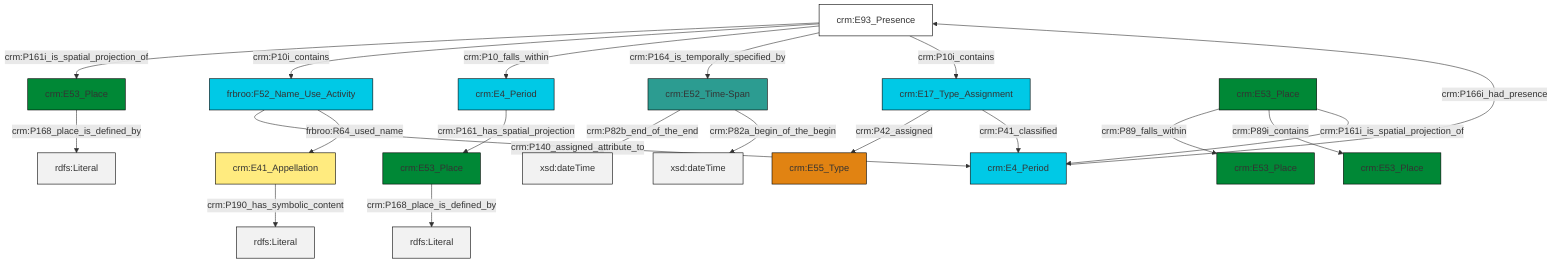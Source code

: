 graph TD
classDef Literal fill:#f2f2f2,stroke:#000000;
classDef CRM_Entity fill:#FFFFFF,stroke:#000000;
classDef Temporal_Entity fill:#00C9E6, stroke:#000000;
classDef Type fill:#E18312, stroke:#000000;
classDef Time-Span fill:#2C9C91, stroke:#000000;
classDef Appellation fill:#FFEB7F, stroke:#000000;
classDef Place fill:#008836, stroke:#000000;
classDef Persistent_Item fill:#B266B2, stroke:#000000;
classDef Conceptual_Object fill:#FFD700, stroke:#000000;
classDef Physical_Thing fill:#D2B48C, stroke:#000000;
classDef Actor fill:#f58aad, stroke:#000000;
classDef PC_Classes fill:#4ce600, stroke:#000000;
classDef Multi fill:#cccccc,stroke:#000000;

2["crm:E93_Presence"]:::CRM_Entity -->|crm:P161i_is_spatial_projection_of| 3["crm:E53_Place"]:::Place
2["crm:E93_Presence"]:::CRM_Entity -->|crm:P10i_contains| 7["frbroo:F52_Name_Use_Activity"]:::Temporal_Entity
10["crm:E17_Type_Assignment"]:::Temporal_Entity -->|crm:P42_assigned| 0["crm:E55_Type"]:::Type
5["crm:E52_Time-Span"]:::Time-Span -->|crm:P82b_end_of_the_end| 11[xsd:dateTime]:::Literal
14["crm:E53_Place"]:::Place -->|crm:P168_place_is_defined_by| 15[rdfs:Literal]:::Literal
20["crm:E53_Place"]:::Place -->|crm:P89_falls_within| 8["crm:E53_Place"]:::Place
7["frbroo:F52_Name_Use_Activity"]:::Temporal_Entity -->|crm:P140_assigned_attribute_to| 21["crm:E4_Period"]:::Temporal_Entity
12["crm:E4_Period"]:::Temporal_Entity -->|crm:P161_has_spatial_projection| 14["crm:E53_Place"]:::Place
5["crm:E52_Time-Span"]:::Time-Span -->|crm:P82a_begin_of_the_begin| 24[xsd:dateTime]:::Literal
20["crm:E53_Place"]:::Place -->|crm:P89i_contains| 25["crm:E53_Place"]:::Place
2["crm:E93_Presence"]:::CRM_Entity -->|crm:P10_falls_within| 12["crm:E4_Period"]:::Temporal_Entity
20["crm:E53_Place"]:::Place -->|crm:P161i_is_spatial_projection_of| 21["crm:E4_Period"]:::Temporal_Entity
16["crm:E41_Appellation"]:::Appellation -->|crm:P190_has_symbolic_content| 28[rdfs:Literal]:::Literal
21["crm:E4_Period"]:::Temporal_Entity -->|crm:P166i_had_presence| 2["crm:E93_Presence"]:::CRM_Entity
7["frbroo:F52_Name_Use_Activity"]:::Temporal_Entity -->|frbroo:R64_used_name| 16["crm:E41_Appellation"]:::Appellation
2["crm:E93_Presence"]:::CRM_Entity -->|crm:P164_is_temporally_specified_by| 5["crm:E52_Time-Span"]:::Time-Span
2["crm:E93_Presence"]:::CRM_Entity -->|crm:P10i_contains| 10["crm:E17_Type_Assignment"]:::Temporal_Entity
3["crm:E53_Place"]:::Place -->|crm:P168_place_is_defined_by| 30[rdfs:Literal]:::Literal
10["crm:E17_Type_Assignment"]:::Temporal_Entity -->|crm:P41_classified| 21["crm:E4_Period"]:::Temporal_Entity